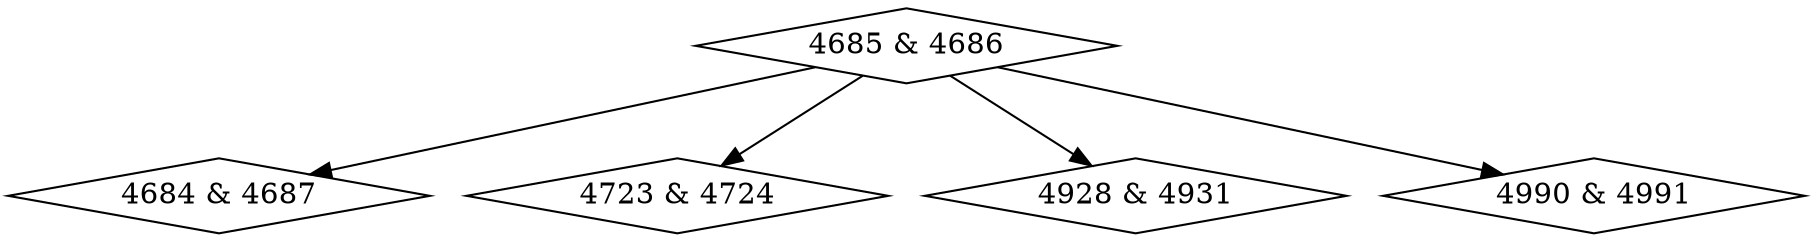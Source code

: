 digraph {
0 [label = "4684 & 4687", shape = diamond];
1 [label = "4685 & 4686", shape = diamond];
2 [label = "4723 & 4724", shape = diamond];
3 [label = "4928 & 4931", shape = diamond];
4 [label = "4990 & 4991", shape = diamond];
1->0;
1->2;
1->3;
1->4;
}
